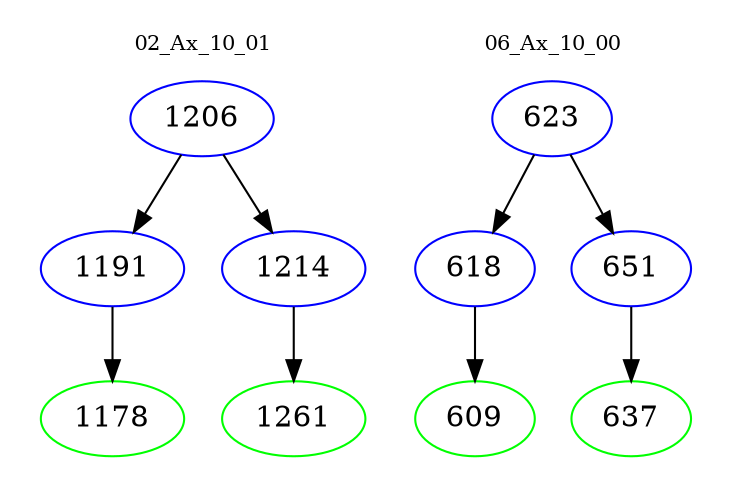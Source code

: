 digraph{
subgraph cluster_0 {
color = white
label = "02_Ax_10_01";
fontsize=10;
T0_1206 [label="1206", color="blue"]
T0_1206 -> T0_1191 [color="black"]
T0_1191 [label="1191", color="blue"]
T0_1191 -> T0_1178 [color="black"]
T0_1178 [label="1178", color="green"]
T0_1206 -> T0_1214 [color="black"]
T0_1214 [label="1214", color="blue"]
T0_1214 -> T0_1261 [color="black"]
T0_1261 [label="1261", color="green"]
}
subgraph cluster_1 {
color = white
label = "06_Ax_10_00";
fontsize=10;
T1_623 [label="623", color="blue"]
T1_623 -> T1_618 [color="black"]
T1_618 [label="618", color="blue"]
T1_618 -> T1_609 [color="black"]
T1_609 [label="609", color="green"]
T1_623 -> T1_651 [color="black"]
T1_651 [label="651", color="blue"]
T1_651 -> T1_637 [color="black"]
T1_637 [label="637", color="green"]
}
}

